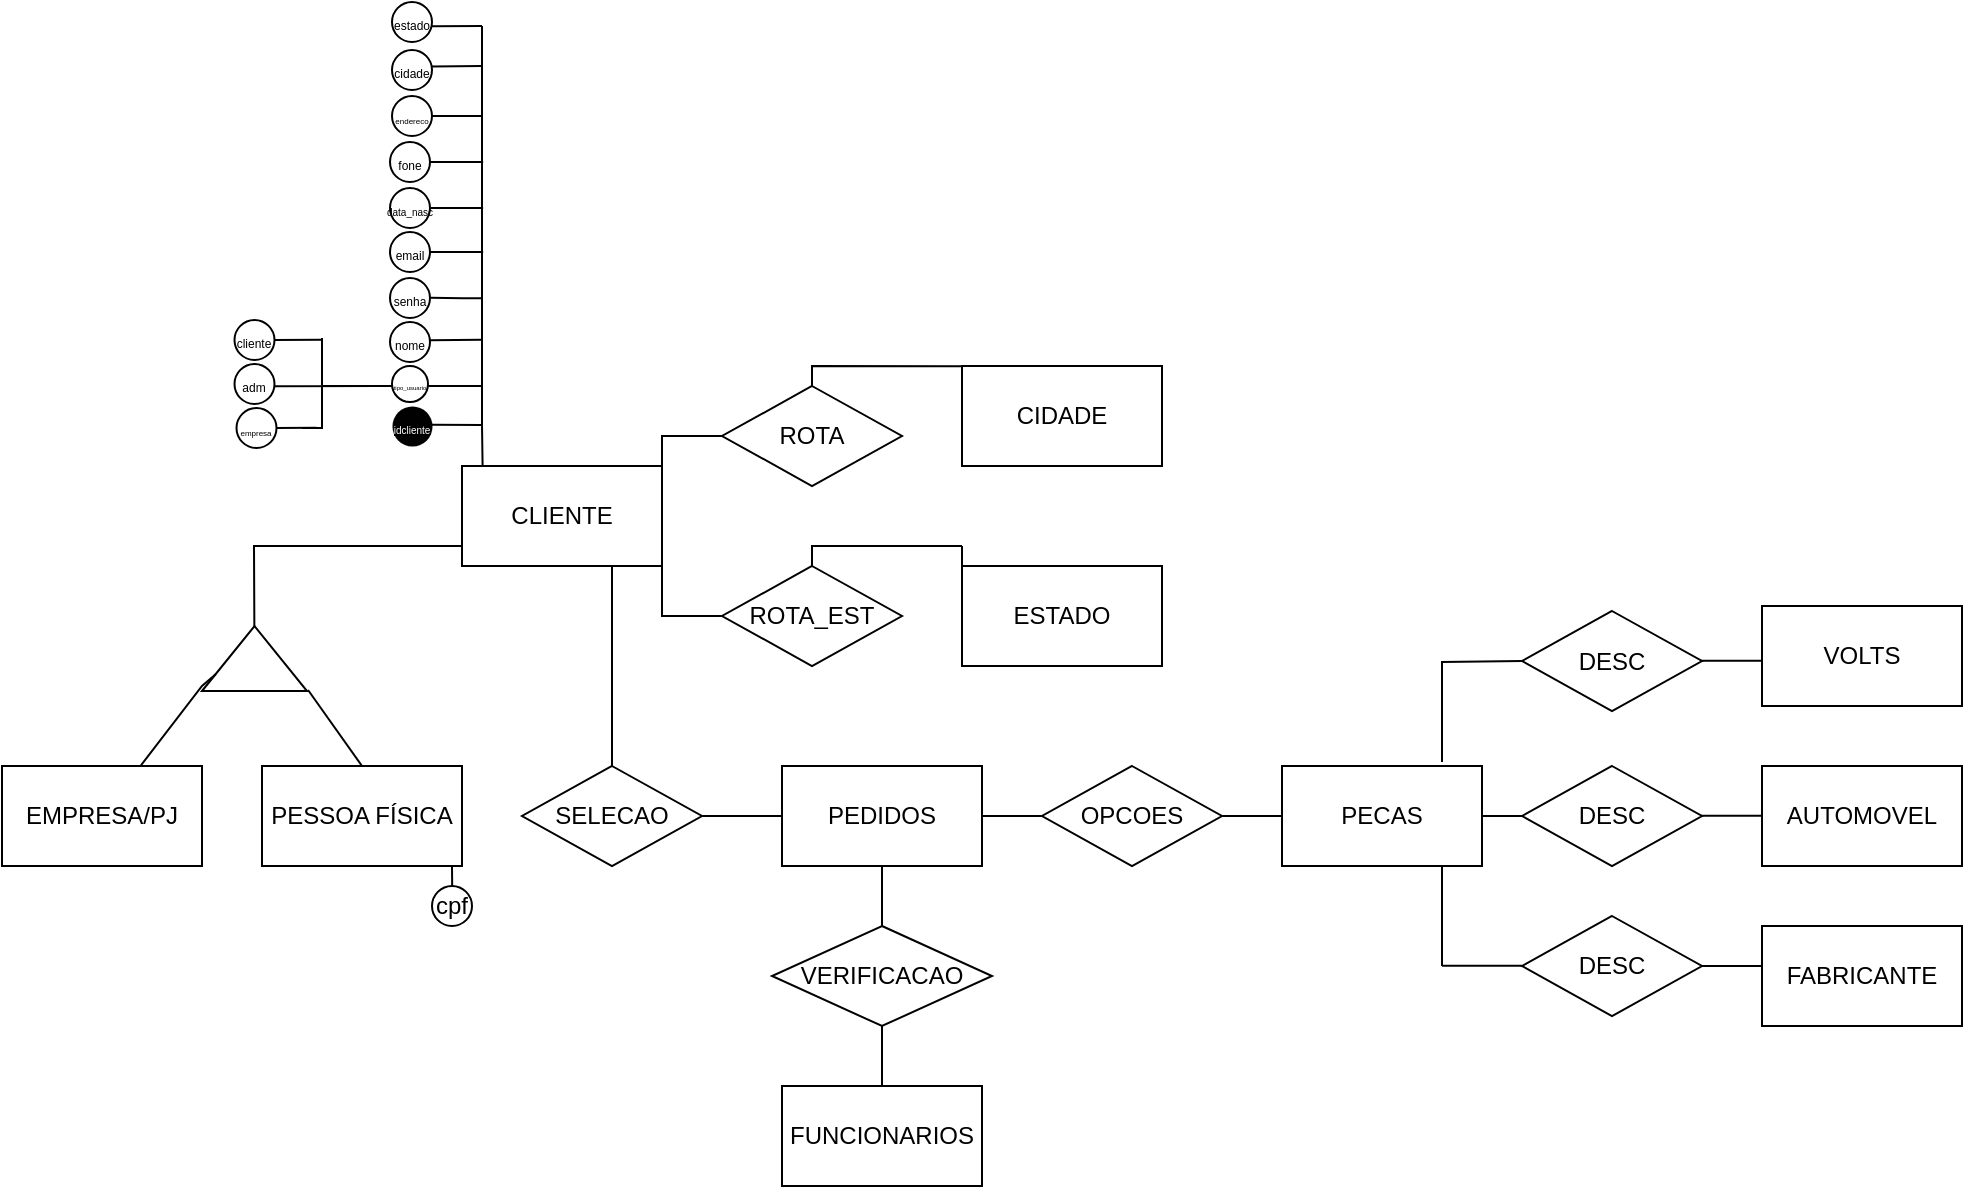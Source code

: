 <mxfile version="24.5.4" type="github">
  <diagram name="Página-1" id="ng0IZWedt5B4W6SbE388">
    <mxGraphModel dx="1060" dy="1304" grid="1" gridSize="10" guides="1" tooltips="1" connect="1" arrows="1" fold="1" page="1" pageScale="1" pageWidth="827" pageHeight="1169" math="0" shadow="0">
      <root>
        <mxCell id="0" />
        <mxCell id="1" parent="0" />
        <mxCell id="j8T5LUoiK3F1KZbFksjJ-11" value="CLIENTE" style="rounded=0;whiteSpace=wrap;html=1;" parent="1" vertex="1">
          <mxGeometry x="190" y="30" width="100" height="50" as="geometry" />
        </mxCell>
        <mxCell id="j8T5LUoiK3F1KZbFksjJ-13" value="" style="triangle;whiteSpace=wrap;html=1;rotation=-90;" parent="1" vertex="1">
          <mxGeometry x="70" y="100" width="32.5" height="52.5" as="geometry" />
        </mxCell>
        <mxCell id="j8T5LUoiK3F1KZbFksjJ-16" value="EMPRESA/PJ" style="rounded=0;whiteSpace=wrap;html=1;" parent="1" vertex="1">
          <mxGeometry x="-40" y="180" width="100" height="50" as="geometry" />
        </mxCell>
        <mxCell id="j8T5LUoiK3F1KZbFksjJ-17" value="PESSOA FÍSICA" style="rounded=0;whiteSpace=wrap;html=1;" parent="1" vertex="1">
          <mxGeometry x="90" y="180" width="100" height="50" as="geometry" />
        </mxCell>
        <mxCell id="j8T5LUoiK3F1KZbFksjJ-18" value="" style="endArrow=none;html=1;rounded=0;entryX=0.262;entryY=0.133;entryDx=0;entryDy=0;entryPerimeter=0;" parent="1" source="j8T5LUoiK3F1KZbFksjJ-16" target="j8T5LUoiK3F1KZbFksjJ-13" edge="1">
          <mxGeometry width="50" height="50" relative="1" as="geometry">
            <mxPoint x="30" y="229.289" as="sourcePoint" />
            <mxPoint x="30" y="179.289" as="targetPoint" />
            <Array as="points">
              <mxPoint x="60" y="140" />
            </Array>
          </mxGeometry>
        </mxCell>
        <mxCell id="j8T5LUoiK3F1KZbFksjJ-19" value="" style="endArrow=none;html=1;rounded=0;entryX=0.015;entryY=1.01;entryDx=0;entryDy=0;exitX=0.5;exitY=0;exitDx=0;exitDy=0;entryPerimeter=0;" parent="1" source="j8T5LUoiK3F1KZbFksjJ-17" target="j8T5LUoiK3F1KZbFksjJ-13" edge="1">
          <mxGeometry width="50" height="50" relative="1" as="geometry">
            <mxPoint x="120" y="250" as="sourcePoint" />
            <mxPoint x="170" y="174" as="targetPoint" />
          </mxGeometry>
        </mxCell>
        <mxCell id="j8T5LUoiK3F1KZbFksjJ-20" value="" style="endArrow=none;html=1;rounded=0;entryX=0;entryY=1;entryDx=0;entryDy=0;" parent="1" source="j8T5LUoiK3F1KZbFksjJ-13" target="j8T5LUoiK3F1KZbFksjJ-11" edge="1">
          <mxGeometry width="50" height="50" relative="1" as="geometry">
            <mxPoint x="110" y="160" as="sourcePoint" />
            <mxPoint x="160" y="110" as="targetPoint" />
            <Array as="points">
              <mxPoint x="86" y="70" />
              <mxPoint x="190" y="70" />
            </Array>
          </mxGeometry>
        </mxCell>
        <mxCell id="j8T5LUoiK3F1KZbFksjJ-21" value="SELECAO" style="rhombus;whiteSpace=wrap;html=1;" parent="1" vertex="1">
          <mxGeometry x="220" y="180" width="90" height="50" as="geometry" />
        </mxCell>
        <mxCell id="j8T5LUoiK3F1KZbFksjJ-22" value="" style="endArrow=none;html=1;rounded=0;entryX=0.75;entryY=1;entryDx=0;entryDy=0;" parent="1" source="j8T5LUoiK3F1KZbFksjJ-21" target="j8T5LUoiK3F1KZbFksjJ-11" edge="1">
          <mxGeometry width="50" height="50" relative="1" as="geometry">
            <mxPoint x="260" y="170" as="sourcePoint" />
            <mxPoint x="310" y="120" as="targetPoint" />
            <Array as="points">
              <mxPoint x="265" y="110" />
            </Array>
          </mxGeometry>
        </mxCell>
        <mxCell id="j8T5LUoiK3F1KZbFksjJ-24" value="PEDIDOS" style="rounded=0;whiteSpace=wrap;html=1;" parent="1" vertex="1">
          <mxGeometry x="350" y="180" width="100" height="50" as="geometry" />
        </mxCell>
        <mxCell id="j8T5LUoiK3F1KZbFksjJ-25" value="" style="endArrow=none;html=1;rounded=0;exitX=1;exitY=0.5;exitDx=0;exitDy=0;" parent="1" source="j8T5LUoiK3F1KZbFksjJ-21" target="j8T5LUoiK3F1KZbFksjJ-24" edge="1">
          <mxGeometry width="50" height="50" relative="1" as="geometry">
            <mxPoint x="270" y="210" as="sourcePoint" />
            <mxPoint x="320" y="160" as="targetPoint" />
          </mxGeometry>
        </mxCell>
        <mxCell id="j8T5LUoiK3F1KZbFksjJ-26" value="VERIFICACAO" style="rhombus;whiteSpace=wrap;html=1;" parent="1" vertex="1">
          <mxGeometry x="345" y="260" width="110" height="50" as="geometry" />
        </mxCell>
        <mxCell id="j8T5LUoiK3F1KZbFksjJ-27" value="" style="endArrow=none;html=1;rounded=0;exitX=0.5;exitY=0;exitDx=0;exitDy=0;" parent="1" source="j8T5LUoiK3F1KZbFksjJ-26" target="j8T5LUoiK3F1KZbFksjJ-24" edge="1">
          <mxGeometry width="50" height="50" relative="1" as="geometry">
            <mxPoint x="380" y="280" as="sourcePoint" />
            <mxPoint x="430" y="230" as="targetPoint" />
          </mxGeometry>
        </mxCell>
        <mxCell id="j8T5LUoiK3F1KZbFksjJ-28" value="FUNCIONARIOS" style="rounded=0;whiteSpace=wrap;html=1;" parent="1" vertex="1">
          <mxGeometry x="350" y="340" width="100" height="50" as="geometry" />
        </mxCell>
        <mxCell id="j8T5LUoiK3F1KZbFksjJ-29" value="" style="endArrow=none;html=1;rounded=0;" parent="1" source="j8T5LUoiK3F1KZbFksjJ-28" target="j8T5LUoiK3F1KZbFksjJ-26" edge="1">
          <mxGeometry width="50" height="50" relative="1" as="geometry">
            <mxPoint x="370" y="350" as="sourcePoint" />
            <mxPoint x="420" y="300" as="targetPoint" />
          </mxGeometry>
        </mxCell>
        <mxCell id="j8T5LUoiK3F1KZbFksjJ-31" value="ROTA" style="rhombus;whiteSpace=wrap;html=1;" parent="1" vertex="1">
          <mxGeometry x="320" y="-10" width="90" height="50" as="geometry" />
        </mxCell>
        <mxCell id="j8T5LUoiK3F1KZbFksjJ-32" value="ROTA_EST" style="rhombus;whiteSpace=wrap;html=1;" parent="1" vertex="1">
          <mxGeometry x="320" y="80" width="90" height="50" as="geometry" />
        </mxCell>
        <mxCell id="j8T5LUoiK3F1KZbFksjJ-33" value="" style="endArrow=none;html=1;rounded=0;exitX=1;exitY=0;exitDx=0;exitDy=0;entryX=0;entryY=0.5;entryDx=0;entryDy=0;" parent="1" source="j8T5LUoiK3F1KZbFksjJ-11" target="j8T5LUoiK3F1KZbFksjJ-31" edge="1">
          <mxGeometry width="50" height="50" relative="1" as="geometry">
            <mxPoint x="280" y="60" as="sourcePoint" />
            <mxPoint x="330" y="10" as="targetPoint" />
            <Array as="points">
              <mxPoint x="290" y="15" />
            </Array>
          </mxGeometry>
        </mxCell>
        <mxCell id="j8T5LUoiK3F1KZbFksjJ-34" value="" style="endArrow=none;html=1;rounded=0;exitX=0;exitY=0.5;exitDx=0;exitDy=0;entryX=1;entryY=1;entryDx=0;entryDy=0;" parent="1" source="j8T5LUoiK3F1KZbFksjJ-32" target="j8T5LUoiK3F1KZbFksjJ-11" edge="1">
          <mxGeometry width="50" height="50" relative="1" as="geometry">
            <mxPoint x="310" y="150" as="sourcePoint" />
            <mxPoint x="360" y="100" as="targetPoint" />
            <Array as="points">
              <mxPoint x="290" y="105" />
            </Array>
          </mxGeometry>
        </mxCell>
        <mxCell id="j8T5LUoiK3F1KZbFksjJ-36" value="CIDADE" style="rounded=0;whiteSpace=wrap;html=1;" parent="1" vertex="1">
          <mxGeometry x="440" y="-20" width="100" height="50" as="geometry" />
        </mxCell>
        <mxCell id="j8T5LUoiK3F1KZbFksjJ-37" value="ESTADO" style="rounded=0;whiteSpace=wrap;html=1;" parent="1" vertex="1">
          <mxGeometry x="440" y="80" width="100" height="50" as="geometry" />
        </mxCell>
        <mxCell id="j8T5LUoiK3F1KZbFksjJ-38" value="" style="endArrow=none;html=1;rounded=0;entryX=-0.003;entryY=0.683;entryDx=0;entryDy=0;entryPerimeter=0;" parent="1" source="j8T5LUoiK3F1KZbFksjJ-31" edge="1">
          <mxGeometry width="50" height="50" relative="1" as="geometry">
            <mxPoint x="410" y="-19" as="sourcePoint" />
            <mxPoint x="439.7" y="-19.85" as="targetPoint" />
            <Array as="points">
              <mxPoint x="365" y="-20" />
            </Array>
          </mxGeometry>
        </mxCell>
        <mxCell id="j8T5LUoiK3F1KZbFksjJ-39" value="" style="endArrow=none;html=1;rounded=0;" parent="1" source="j8T5LUoiK3F1KZbFksjJ-32" edge="1">
          <mxGeometry width="50" height="50" relative="1" as="geometry">
            <mxPoint x="390" y="120" as="sourcePoint" />
            <mxPoint x="440" y="70" as="targetPoint" />
            <Array as="points">
              <mxPoint x="365" y="70" />
            </Array>
          </mxGeometry>
        </mxCell>
        <mxCell id="j8T5LUoiK3F1KZbFksjJ-40" value="" style="endArrow=none;html=1;rounded=0;exitX=0;exitY=0.25;exitDx=0;exitDy=0;" parent="1" source="j8T5LUoiK3F1KZbFksjJ-37" edge="1">
          <mxGeometry width="50" height="50" relative="1" as="geometry">
            <mxPoint x="410" y="120" as="sourcePoint" />
            <mxPoint x="440" y="70" as="targetPoint" />
          </mxGeometry>
        </mxCell>
        <mxCell id="j8T5LUoiK3F1KZbFksjJ-41" value="OPCOES" style="rhombus;whiteSpace=wrap;html=1;" parent="1" vertex="1">
          <mxGeometry x="480" y="180" width="90" height="50" as="geometry" />
        </mxCell>
        <mxCell id="j8T5LUoiK3F1KZbFksjJ-42" value="" style="endArrow=none;html=1;rounded=0;entryX=0;entryY=0.5;entryDx=0;entryDy=0;" parent="1" source="j8T5LUoiK3F1KZbFksjJ-24" target="j8T5LUoiK3F1KZbFksjJ-41" edge="1">
          <mxGeometry width="50" height="50" relative="1" as="geometry">
            <mxPoint x="470" y="240" as="sourcePoint" />
            <mxPoint x="520" y="190" as="targetPoint" />
          </mxGeometry>
        </mxCell>
        <mxCell id="j8T5LUoiK3F1KZbFksjJ-43" value="PECAS" style="rounded=0;whiteSpace=wrap;html=1;" parent="1" vertex="1">
          <mxGeometry x="600" y="180" width="100" height="50" as="geometry" />
        </mxCell>
        <mxCell id="j8T5LUoiK3F1KZbFksjJ-45" value="" style="endArrow=none;html=1;rounded=0;entryX=0;entryY=0.5;entryDx=0;entryDy=0;exitX=1;exitY=0.5;exitDx=0;exitDy=0;" parent="1" source="j8T5LUoiK3F1KZbFksjJ-41" target="j8T5LUoiK3F1KZbFksjJ-43" edge="1">
          <mxGeometry width="50" height="50" relative="1" as="geometry">
            <mxPoint x="540" y="220" as="sourcePoint" />
            <mxPoint x="590" y="170" as="targetPoint" />
          </mxGeometry>
        </mxCell>
        <mxCell id="j8T5LUoiK3F1KZbFksjJ-46" value="DESC" style="rhombus;whiteSpace=wrap;html=1;" parent="1" vertex="1">
          <mxGeometry x="720" y="102.5" width="90" height="50" as="geometry" />
        </mxCell>
        <mxCell id="j8T5LUoiK3F1KZbFksjJ-47" value="DESC" style="rhombus;whiteSpace=wrap;html=1;" parent="1" vertex="1">
          <mxGeometry x="720" y="180" width="90" height="50" as="geometry" />
        </mxCell>
        <mxCell id="j8T5LUoiK3F1KZbFksjJ-48" value="DESC" style="rhombus;whiteSpace=wrap;html=1;" parent="1" vertex="1">
          <mxGeometry x="720" y="255" width="90" height="50" as="geometry" />
        </mxCell>
        <mxCell id="j8T5LUoiK3F1KZbFksjJ-49" value="" style="endArrow=none;html=1;rounded=0;" parent="1" edge="1">
          <mxGeometry width="50" height="50" relative="1" as="geometry">
            <mxPoint x="680" y="178" as="sourcePoint" />
            <mxPoint x="680" y="130" as="targetPoint" />
            <Array as="points" />
          </mxGeometry>
        </mxCell>
        <mxCell id="j8T5LUoiK3F1KZbFksjJ-50" value="" style="endArrow=none;html=1;rounded=0;entryX=0;entryY=0.5;entryDx=0;entryDy=0;" parent="1" target="j8T5LUoiK3F1KZbFksjJ-46" edge="1">
          <mxGeometry width="50" height="50" relative="1" as="geometry">
            <mxPoint x="680" y="130" as="sourcePoint" />
            <mxPoint x="700" y="102.5" as="targetPoint" />
            <Array as="points">
              <mxPoint x="680" y="128" />
            </Array>
          </mxGeometry>
        </mxCell>
        <mxCell id="j8T5LUoiK3F1KZbFksjJ-51" value="" style="endArrow=none;html=1;rounded=0;entryX=0;entryY=0.5;entryDx=0;entryDy=0;exitX=1;exitY=0.5;exitDx=0;exitDy=0;" parent="1" source="j8T5LUoiK3F1KZbFksjJ-43" target="j8T5LUoiK3F1KZbFksjJ-47" edge="1">
          <mxGeometry width="50" height="50" relative="1" as="geometry">
            <mxPoint x="680" y="230" as="sourcePoint" />
            <mxPoint x="730" y="180" as="targetPoint" />
          </mxGeometry>
        </mxCell>
        <mxCell id="j8T5LUoiK3F1KZbFksjJ-60" value="" style="endArrow=none;html=1;rounded=0;entryX=0;entryY=0.5;entryDx=0;entryDy=0;" parent="1" edge="1">
          <mxGeometry width="50" height="50" relative="1" as="geometry">
            <mxPoint x="680" y="279.83" as="sourcePoint" />
            <mxPoint x="720" y="279.83" as="targetPoint" />
          </mxGeometry>
        </mxCell>
        <mxCell id="j8T5LUoiK3F1KZbFksjJ-62" value="" style="endArrow=none;html=1;rounded=0;" parent="1" edge="1">
          <mxGeometry width="50" height="50" relative="1" as="geometry">
            <mxPoint x="680" y="270" as="sourcePoint" />
            <mxPoint x="680" y="230" as="targetPoint" />
          </mxGeometry>
        </mxCell>
        <mxCell id="j8T5LUoiK3F1KZbFksjJ-63" value="" style="endArrow=none;html=1;rounded=0;" parent="1" edge="1">
          <mxGeometry width="50" height="50" relative="1" as="geometry">
            <mxPoint x="680" y="280" as="sourcePoint" />
            <mxPoint x="680" y="270" as="targetPoint" />
            <Array as="points">
              <mxPoint x="680" y="280" />
            </Array>
          </mxGeometry>
        </mxCell>
        <mxCell id="j8T5LUoiK3F1KZbFksjJ-64" value="VOLTS" style="rounded=0;whiteSpace=wrap;html=1;" parent="1" vertex="1">
          <mxGeometry x="840" y="100" width="100" height="50" as="geometry" />
        </mxCell>
        <mxCell id="j8T5LUoiK3F1KZbFksjJ-65" value="AUTOMOVEL" style="rounded=0;whiteSpace=wrap;html=1;" parent="1" vertex="1">
          <mxGeometry x="840" y="180" width="100" height="50" as="geometry" />
        </mxCell>
        <mxCell id="j8T5LUoiK3F1KZbFksjJ-66" value="FABRICANTE" style="rounded=0;whiteSpace=wrap;html=1;" parent="1" vertex="1">
          <mxGeometry x="840" y="260" width="100" height="50" as="geometry" />
        </mxCell>
        <mxCell id="j8T5LUoiK3F1KZbFksjJ-67" value="" style="endArrow=none;html=1;rounded=0;exitX=0.996;exitY=0.46;exitDx=0;exitDy=0;exitPerimeter=0;" parent="1" edge="1">
          <mxGeometry width="50" height="50" relative="1" as="geometry">
            <mxPoint x="809.64" y="280" as="sourcePoint" />
            <mxPoint x="840" y="280" as="targetPoint" />
          </mxGeometry>
        </mxCell>
        <mxCell id="j8T5LUoiK3F1KZbFksjJ-68" value="" style="endArrow=none;html=1;rounded=0;exitX=0.996;exitY=0.46;exitDx=0;exitDy=0;exitPerimeter=0;" parent="1" edge="1">
          <mxGeometry width="50" height="50" relative="1" as="geometry">
            <mxPoint x="809.64" y="204.83" as="sourcePoint" />
            <mxPoint x="840" y="204.83" as="targetPoint" />
          </mxGeometry>
        </mxCell>
        <mxCell id="j8T5LUoiK3F1KZbFksjJ-69" value="" style="endArrow=none;html=1;rounded=0;exitX=0.996;exitY=0.46;exitDx=0;exitDy=0;exitPerimeter=0;" parent="1" edge="1">
          <mxGeometry width="50" height="50" relative="1" as="geometry">
            <mxPoint x="809.64" y="127.33" as="sourcePoint" />
            <mxPoint x="840" y="127.33" as="targetPoint" />
          </mxGeometry>
        </mxCell>
        <mxCell id="j8T5LUoiK3F1KZbFksjJ-74" value="&lt;p style=&quot;line-height: 0%;&quot;&gt;&lt;font size=&quot;1&quot; color=&quot;#ffffff&quot;&gt;&lt;span style=&quot;background-color: rgb(0, 0, 0); font-size: 5px;&quot;&gt;idcliente&lt;/span&gt;&lt;/font&gt;&lt;/p&gt;" style="ellipse;whiteSpace=wrap;html=1;aspect=fixed;fillColor=#000000;strokeColor=#666666;gradientColor=#030303;strokeWidth=0;" parent="1" vertex="1">
          <mxGeometry x="155" width="20" height="20" as="geometry" />
        </mxCell>
        <mxCell id="j8T5LUoiK3F1KZbFksjJ-75" value="cpf" style="ellipse;whiteSpace=wrap;html=1;aspect=fixed;" parent="1" vertex="1">
          <mxGeometry x="175" y="240" width="20" height="20" as="geometry" />
        </mxCell>
        <mxCell id="j8T5LUoiK3F1KZbFksjJ-76" value="" style="endArrow=none;html=1;rounded=0;" parent="1" edge="1">
          <mxGeometry width="50" height="50" relative="1" as="geometry">
            <mxPoint x="185.089" y="240.0" as="sourcePoint" />
            <mxPoint x="185" y="230" as="targetPoint" />
          </mxGeometry>
        </mxCell>
        <mxCell id="j8T5LUoiK3F1KZbFksjJ-78" value="" style="endArrow=none;html=1;rounded=0;entryX=0.103;entryY=0.011;entryDx=0;entryDy=0;entryPerimeter=0;" parent="1" edge="1">
          <mxGeometry width="50" height="50" relative="1" as="geometry">
            <mxPoint x="175" y="9.37" as="sourcePoint" />
            <mxPoint x="200.3" y="30.0" as="targetPoint" />
            <Array as="points">
              <mxPoint x="200" y="9.45" />
            </Array>
          </mxGeometry>
        </mxCell>
        <mxCell id="j8T5LUoiK3F1KZbFksjJ-79" value="" style="endArrow=none;html=1;rounded=0;" parent="1" edge="1">
          <mxGeometry width="50" height="50" relative="1" as="geometry">
            <mxPoint x="200" y="10" as="sourcePoint" />
            <mxPoint x="200" y="-10" as="targetPoint" />
          </mxGeometry>
        </mxCell>
        <mxCell id="j8T5LUoiK3F1KZbFksjJ-80" value="&lt;p style=&quot;text-align: left; line-height: 0%;&quot;&gt;&lt;span style=&quot;background-color: initial;&quot;&gt;&lt;font style=&quot;font-size: 3px;&quot;&gt;tipo_usuario&lt;/font&gt;&lt;/span&gt;&lt;br&gt;&lt;/p&gt;" style="ellipse;whiteSpace=wrap;html=1;aspect=fixed;strokeWidth=1;align=center;strokeColor=default;gradientColor=none;perimeterSpacing=0;" parent="1" vertex="1">
          <mxGeometry x="155" y="-20" width="18" height="18" as="geometry" />
        </mxCell>
        <mxCell id="j8T5LUoiK3F1KZbFksjJ-81" value="&lt;font style=&quot;font-size: 6px;&quot;&gt;email&lt;/font&gt;" style="ellipse;whiteSpace=wrap;html=1;aspect=fixed;" parent="1" vertex="1">
          <mxGeometry x="154" y="-87" width="20" height="20" as="geometry" />
        </mxCell>
        <mxCell id="j8T5LUoiK3F1KZbFksjJ-82" value="&lt;font style=&quot;font-size: 6px;&quot;&gt;nome&lt;/font&gt;" style="ellipse;whiteSpace=wrap;html=1;aspect=fixed;" parent="1" vertex="1">
          <mxGeometry x="154" y="-42" width="20" height="20" as="geometry" />
        </mxCell>
        <mxCell id="j8T5LUoiK3F1KZbFksjJ-83" value="&lt;font style=&quot;font-size: 6px;&quot;&gt;senha&lt;/font&gt;" style="ellipse;whiteSpace=wrap;html=1;aspect=fixed;" parent="1" vertex="1">
          <mxGeometry x="154" y="-64" width="20" height="20" as="geometry" />
        </mxCell>
        <mxCell id="j8T5LUoiK3F1KZbFksjJ-84" value="&lt;font style=&quot;font-size: 6px;&quot;&gt;fone&lt;/font&gt;" style="ellipse;whiteSpace=wrap;html=1;aspect=fixed;" parent="1" vertex="1">
          <mxGeometry x="154" y="-132" width="20" height="20" as="geometry" />
        </mxCell>
        <mxCell id="j8T5LUoiK3F1KZbFksjJ-85" value="&lt;font style=&quot;font-size: 6px;&quot;&gt;cidade&lt;/font&gt;" style="ellipse;whiteSpace=wrap;html=1;aspect=fixed;" parent="1" vertex="1">
          <mxGeometry x="155" y="-178" width="20" height="20" as="geometry" />
        </mxCell>
        <mxCell id="j8T5LUoiK3F1KZbFksjJ-86" value="&lt;font style=&quot;font-size: 5px;&quot;&gt;data_nasc&lt;/font&gt;" style="ellipse;whiteSpace=wrap;html=1;aspect=fixed;" parent="1" vertex="1">
          <mxGeometry x="154" y="-109" width="20" height="20" as="geometry" />
        </mxCell>
        <mxCell id="j8T5LUoiK3F1KZbFksjJ-87" value="&lt;font style=&quot;font-size: 6px;&quot;&gt;cliente&lt;/font&gt;" style="ellipse;whiteSpace=wrap;html=1;aspect=fixed;" parent="1" vertex="1">
          <mxGeometry x="76.25" y="-43" width="20" height="20" as="geometry" />
        </mxCell>
        <mxCell id="j8T5LUoiK3F1KZbFksjJ-88" value="&lt;font style=&quot;font-size: 4px;&quot;&gt;endereco&lt;/font&gt;" style="ellipse;whiteSpace=wrap;html=1;aspect=fixed;" parent="1" vertex="1">
          <mxGeometry x="155" y="-155" width="20" height="20" as="geometry" />
        </mxCell>
        <mxCell id="j8T5LUoiK3F1KZbFksjJ-89" value="&lt;font style=&quot;font-size: 6px;&quot;&gt;adm&lt;/font&gt;" style="ellipse;whiteSpace=wrap;html=1;aspect=fixed;" parent="1" vertex="1">
          <mxGeometry x="76.25" y="-21" width="20" height="20" as="geometry" />
        </mxCell>
        <mxCell id="j8T5LUoiK3F1KZbFksjJ-90" value="&lt;font style=&quot;font-size: 4px;&quot;&gt;empresa&lt;/font&gt;" style="ellipse;whiteSpace=wrap;html=1;aspect=fixed;" parent="1" vertex="1">
          <mxGeometry x="77.25" y="1" width="20" height="20" as="geometry" />
        </mxCell>
        <mxCell id="j8T5LUoiK3F1KZbFksjJ-91" value="&lt;font style=&quot;font-size: 6px;&quot;&gt;estado&lt;/font&gt;" style="ellipse;whiteSpace=wrap;html=1;aspect=fixed;" parent="1" vertex="1">
          <mxGeometry x="155" y="-202" width="20" height="20" as="geometry" />
        </mxCell>
        <mxCell id="j8T5LUoiK3F1KZbFksjJ-93" value="" style="endArrow=none;html=1;rounded=0;" parent="1" edge="1">
          <mxGeometry width="50" height="50" relative="1" as="geometry">
            <mxPoint x="200" y="-10" as="sourcePoint" />
            <mxPoint x="200" y="-30" as="targetPoint" />
          </mxGeometry>
        </mxCell>
        <mxCell id="j8T5LUoiK3F1KZbFksjJ-94" value="" style="endArrow=none;html=1;rounded=0;" parent="1" edge="1">
          <mxGeometry width="50" height="50" relative="1" as="geometry">
            <mxPoint x="200" y="-30" as="sourcePoint" />
            <mxPoint x="200" y="-50" as="targetPoint" />
          </mxGeometry>
        </mxCell>
        <mxCell id="j8T5LUoiK3F1KZbFksjJ-98" value="" style="endArrow=none;html=1;rounded=0;" parent="1" source="j8T5LUoiK3F1KZbFksjJ-87" edge="1">
          <mxGeometry width="50" height="50" relative="1" as="geometry">
            <mxPoint x="110" y="-33.16" as="sourcePoint" />
            <mxPoint x="120" y="-33.16" as="targetPoint" />
            <Array as="points">
              <mxPoint x="120" y="-33.16" />
            </Array>
          </mxGeometry>
        </mxCell>
        <mxCell id="j8T5LUoiK3F1KZbFksjJ-99" value="" style="endArrow=none;html=1;rounded=0;" parent="1" edge="1">
          <mxGeometry width="50" height="50" relative="1" as="geometry">
            <mxPoint x="96.25" y="-9.84" as="sourcePoint" />
            <mxPoint x="120.25" y="-10.0" as="targetPoint" />
            <Array as="points">
              <mxPoint x="150" y="-10" />
            </Array>
          </mxGeometry>
        </mxCell>
        <mxCell id="j8T5LUoiK3F1KZbFksjJ-100" value="" style="endArrow=none;html=1;rounded=0;" parent="1" edge="1">
          <mxGeometry width="50" height="50" relative="1" as="geometry">
            <mxPoint x="97" y="11" as="sourcePoint" />
            <mxPoint x="117.25" y="10.84" as="targetPoint" />
            <Array as="points">
              <mxPoint x="117.25" y="10.84" />
            </Array>
          </mxGeometry>
        </mxCell>
        <mxCell id="j8T5LUoiK3F1KZbFksjJ-103" value="" style="endArrow=none;html=1;rounded=0;" parent="1" edge="1">
          <mxGeometry width="50" height="50" relative="1" as="geometry">
            <mxPoint x="120" y="11" as="sourcePoint" />
            <mxPoint x="120" y="-30" as="targetPoint" />
          </mxGeometry>
        </mxCell>
        <mxCell id="j8T5LUoiK3F1KZbFksjJ-104" value="" style="endArrow=none;html=1;rounded=0;" parent="1" edge="1">
          <mxGeometry width="50" height="50" relative="1" as="geometry">
            <mxPoint x="110" y="11" as="sourcePoint" />
            <mxPoint x="120.5" y="11" as="targetPoint" />
          </mxGeometry>
        </mxCell>
        <mxCell id="j8T5LUoiK3F1KZbFksjJ-105" value="" style="endArrow=none;html=1;rounded=0;" parent="1" edge="1">
          <mxGeometry width="50" height="50" relative="1" as="geometry">
            <mxPoint x="120" y="-34" as="sourcePoint" />
            <mxPoint x="120" y="-24" as="targetPoint" />
          </mxGeometry>
        </mxCell>
        <mxCell id="j8T5LUoiK3F1KZbFksjJ-106" value="" style="endArrow=none;html=1;rounded=0;" parent="1" edge="1">
          <mxGeometry width="50" height="50" relative="1" as="geometry">
            <mxPoint x="144.5" y="-10" as="sourcePoint" />
            <mxPoint x="155" y="-10" as="targetPoint" />
          </mxGeometry>
        </mxCell>
        <mxCell id="j8T5LUoiK3F1KZbFksjJ-107" value="" style="endArrow=none;html=1;rounded=0;" parent="1" edge="1">
          <mxGeometry width="50" height="50" relative="1" as="geometry">
            <mxPoint x="173" y="-10" as="sourcePoint" />
            <mxPoint x="200" y="-10" as="targetPoint" />
          </mxGeometry>
        </mxCell>
        <mxCell id="FXoRuJh2Zk7MEWJUn5yC-1" value="" style="endArrow=none;html=1;rounded=0;" edge="1" parent="1">
          <mxGeometry width="50" height="50" relative="1" as="geometry">
            <mxPoint x="200" y="-44" as="sourcePoint" />
            <mxPoint x="200" y="-174" as="targetPoint" />
          </mxGeometry>
        </mxCell>
        <mxCell id="FXoRuJh2Zk7MEWJUn5yC-2" value="" style="endArrow=none;html=1;rounded=0;exitX=1.013;exitY=0.614;exitDx=0;exitDy=0;exitPerimeter=0;" edge="1" parent="1">
          <mxGeometry width="50" height="50" relative="1" as="geometry">
            <mxPoint x="174" y="-32.86" as="sourcePoint" />
            <mxPoint x="199.74" y="-33.14" as="targetPoint" />
          </mxGeometry>
        </mxCell>
        <mxCell id="FXoRuJh2Zk7MEWJUn5yC-3" value="" style="endArrow=none;html=1;rounded=0;exitX=0.982;exitY=0.692;exitDx=0;exitDy=0;exitPerimeter=0;" edge="1" parent="1">
          <mxGeometry width="50" height="50" relative="1" as="geometry">
            <mxPoint x="174.0" y="-54.08" as="sourcePoint" />
            <mxPoint x="200.36" y="-53.92" as="targetPoint" />
            <Array as="points">
              <mxPoint x="190.36" y="-53.92" />
            </Array>
          </mxGeometry>
        </mxCell>
        <mxCell id="FXoRuJh2Zk7MEWJUn5yC-4" value="" style="endArrow=none;html=1;rounded=0;exitX=0.971;exitY=0.356;exitDx=0;exitDy=0;exitPerimeter=0;" edge="1" parent="1">
          <mxGeometry width="50" height="50" relative="1" as="geometry">
            <mxPoint x="174.0" y="-76.94" as="sourcePoint" />
            <mxPoint x="200.58" y="-77.06" as="targetPoint" />
          </mxGeometry>
        </mxCell>
        <mxCell id="FXoRuJh2Zk7MEWJUn5yC-5" value="" style="endArrow=none;html=1;rounded=0;exitX=0.971;exitY=0.356;exitDx=0;exitDy=0;exitPerimeter=0;" edge="1" parent="1">
          <mxGeometry width="50" height="50" relative="1" as="geometry">
            <mxPoint x="174.0" y="-98.94" as="sourcePoint" />
            <mxPoint x="200.58" y="-99.06" as="targetPoint" />
          </mxGeometry>
        </mxCell>
        <mxCell id="FXoRuJh2Zk7MEWJUn5yC-6" value="" style="endArrow=none;html=1;rounded=0;exitX=0.971;exitY=0.356;exitDx=0;exitDy=0;exitPerimeter=0;" edge="1" parent="1">
          <mxGeometry width="50" height="50" relative="1" as="geometry">
            <mxPoint x="174.0" y="-121.94" as="sourcePoint" />
            <mxPoint x="200.58" y="-122.06" as="targetPoint" />
          </mxGeometry>
        </mxCell>
        <mxCell id="FXoRuJh2Zk7MEWJUn5yC-7" value="" style="endArrow=none;html=1;rounded=0;exitX=1;exitY=0.5;exitDx=0;exitDy=0;" edge="1" parent="1" source="j8T5LUoiK3F1KZbFksjJ-88">
          <mxGeometry width="50" height="50" relative="1" as="geometry">
            <mxPoint x="180" y="-150" as="sourcePoint" />
            <mxPoint x="200" y="-145" as="targetPoint" />
          </mxGeometry>
        </mxCell>
        <mxCell id="FXoRuJh2Zk7MEWJUn5yC-8" value="" style="endArrow=none;html=1;rounded=0;exitX=0.988;exitY=0.414;exitDx=0;exitDy=0;exitPerimeter=0;" edge="1" parent="1" source="j8T5LUoiK3F1KZbFksjJ-85">
          <mxGeometry width="50" height="50" relative="1" as="geometry">
            <mxPoint x="180" y="-174" as="sourcePoint" />
            <mxPoint x="200" y="-170" as="targetPoint" />
          </mxGeometry>
        </mxCell>
        <mxCell id="FXoRuJh2Zk7MEWJUn5yC-9" value="" style="endArrow=none;html=1;rounded=0;" edge="1" parent="1">
          <mxGeometry width="50" height="50" relative="1" as="geometry">
            <mxPoint x="200" y="-170" as="sourcePoint" />
            <mxPoint x="200" y="-190" as="targetPoint" />
          </mxGeometry>
        </mxCell>
        <mxCell id="FXoRuJh2Zk7MEWJUn5yC-10" value="" style="endArrow=none;html=1;rounded=0;entryX=0.995;entryY=0.605;entryDx=0;entryDy=0;entryPerimeter=0;" edge="1" parent="1" target="j8T5LUoiK3F1KZbFksjJ-91">
          <mxGeometry width="50" height="50" relative="1" as="geometry">
            <mxPoint x="200" y="-190" as="sourcePoint" />
            <mxPoint x="189.91" y="-198" as="targetPoint" />
          </mxGeometry>
        </mxCell>
      </root>
    </mxGraphModel>
  </diagram>
</mxfile>
